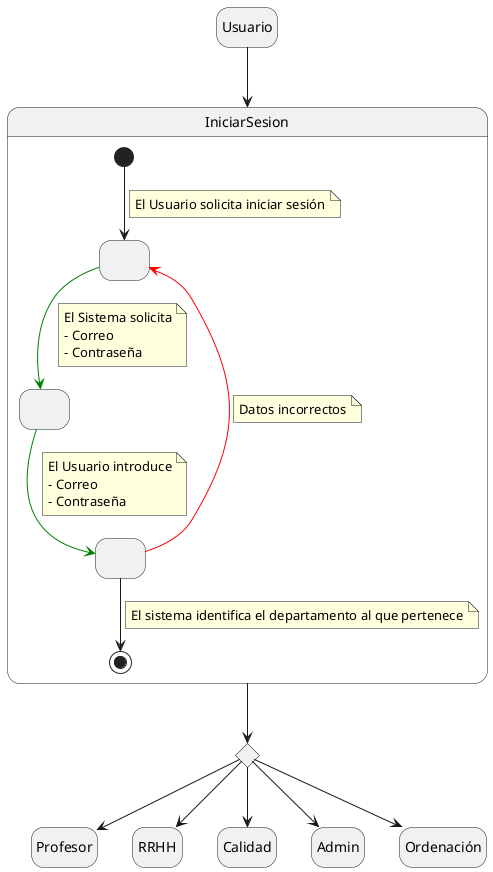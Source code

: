 @startuml IniciarSesion

hide empty description

state Usuario
state IniciarSesion{
    state " " as Estado1
    state " " as Estado2
    state " " as Estado3

    [*] --> Estado1
    note on link
        El Usuario solicita iniciar sesión
    end note
    Estado1 -[#green]-> Estado2
    note on link
        El Sistema solicita
        - Correo
        - Contraseña
    end note
    Estado2 -[#green]-> Estado3
    note on link
        El Usuario introduce
        - Correo
        - Contraseña
    end note
    Estado3 --> [*]
    note on link
        El sistema identifica el departamento al que pertenece
    end note

    Estado3 -[#red]-> Estado1
    note on link
        Datos incorrectos
    end note
}
state rombo <<choice>>
state Profesor
state RRHH
state Calidad
State Admin
State Ordenación

Usuario --> IniciarSesion
IniciarSesion --> rombo

rombo --> Profesor
rombo --> RRHH
rombo --> Calidad
rombo --> Admin
rombo --> Ordenación

@enduml